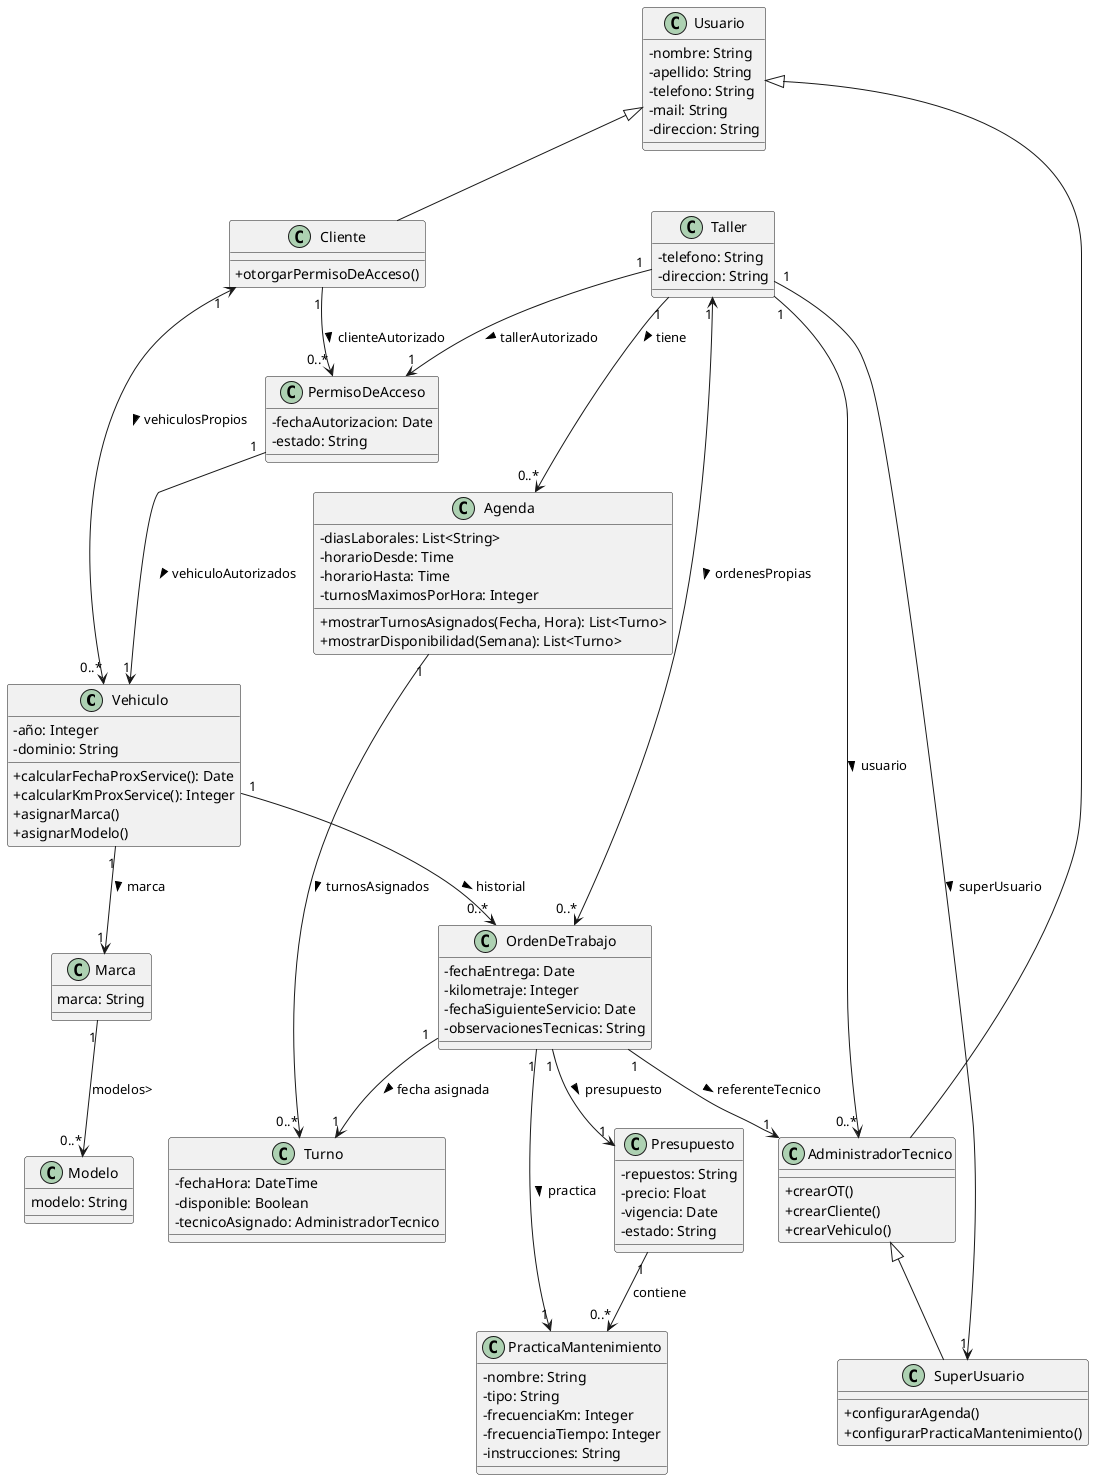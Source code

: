 @startuml Autolog
skinparam classAttributeIconSize 0

class Vehiculo {
  - año: Integer
  - dominio: String
  
  
  + calcularFechaProxService(): Date
  + calcularKmProxService(): Integer
  + asignarMarca()
  + asignarModelo()
}
class Marca {
  marca: String
}

class Modelo {
  modelo: String
}
class Usuario {
  - nombre: String
  - apellido: String
  - telefono: String
  - mail: String
  - direccion: String
}

class OrdenDeTrabajo {
  
  - fechaEntrega: Date
  - kilometraje: Integer
  - fechaSiguienteServicio: Date
  - observacionesTecnicas: String

  
}

class Taller {
  - telefono: String
  - direccion: String
 
}
class Cliente {
  + otorgarPermisoDeAcceso()
}
class AdministradorTecnico {
    
    
    + crearOT()
    + crearCliente()
    + crearVehiculo()
}

class SuperUsuario {
    + configurarAgenda()
    + configurarPracticaMantenimiento()
}


class PermisoDeAcceso {
  - fechaAutorizacion: Date
  - estado: String
}

class PracticaMantenimiento {
  - nombre: String
  - tipo: String
  - frecuenciaKm: Integer
  - frecuenciaTiempo: Integer
  - instrucciones: String
}

class Presupuesto {
  - repuestos: String
  - precio: Float
  - vigencia: Date
  - estado: String
}

class Agenda {
  - diasLaborales: List<String>
  - horarioDesde: Time
  - horarioHasta: Time
  - turnosMaximosPorHora: Integer

  + mostrarTurnosAsignados(Fecha, Hora): List<Turno>
  + mostrarDisponibilidad(Semana): List<Turno>
}

class Turno {
  - fechaHora: DateTime
  - disponible: Boolean
  - tecnicoAsignado: AdministradorTecnico
}

' Relaciones
Usuario <|-- Cliente
Usuario <|-- AdministradorTecnico
Cliente "1" <--> "0..*" Vehiculo : vehiculosPropios >
Cliente "1" --> "0..*" PermisoDeAcceso : clienteAutorizado >

AdministradorTecnico <|-- SuperUsuario

Vehiculo "1" --> "0..*" OrdenDeTrabajo : historial >
Vehiculo "1" --> "1" Marca: marca > 

Marca "1"--> "0..*" Modelo: modelos>

OrdenDeTrabajo "1" --> "1" AdministradorTecnico : referenteTecnico >
OrdenDeTrabajo "1" --> "1" PracticaMantenimiento : practica >
OrdenDeTrabajo "1" --> "1" Presupuesto : presupuesto >
OrdenDeTrabajo "1" --> "1" Turno : fecha asignada >

Taller "1" <--> "0..*" OrdenDeTrabajo : ordenesPropias >
Taller "1" --> "1" SuperUsuario : superUsuario >
Taller "1" --> "0..*" AdministradorTecnico : usuario >
Taller "1" --> "0..*" Agenda : tiene >


PermisoDeAcceso "1" --> "1" Vehiculo : vehiculoAutorizados >
Taller "1" --> "1" PermisoDeAcceso : tallerAutorizado >
Agenda "1" --> "0..*" Turno : turnosAsignados >

Presupuesto "1" --> "0..*" PracticaMantenimiento : contiene

@enduml